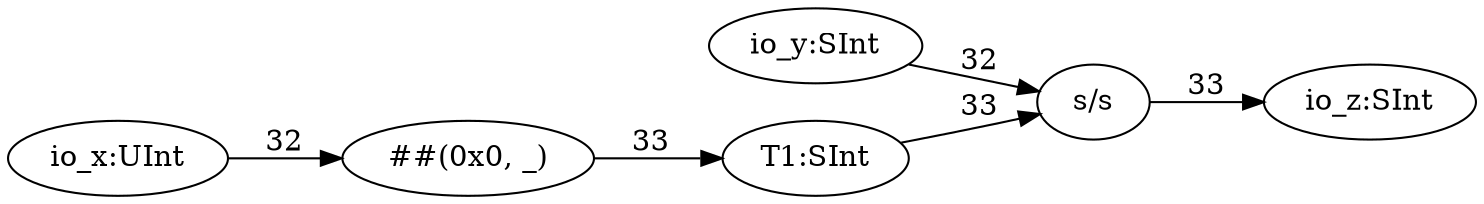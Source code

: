 digraph ZeroWidthTest_DivUS_1{
rankdir = LR;
  io_z[label="io_z:SInt"];
  T0[label="s/s"];
  io_y[label="io_y:SInt"];
  T1[label="T1:SInt"];
  T2[label="##(0x0, _)"];
  io_x[label="io_x:UInt"];
  T0 -> io_z[label="33"];
  T1 -> T0[label="33"];
  io_y -> T0[label="32"];
  T2 -> T1[label="33"];
  io_x -> T2[label="32"];
}
